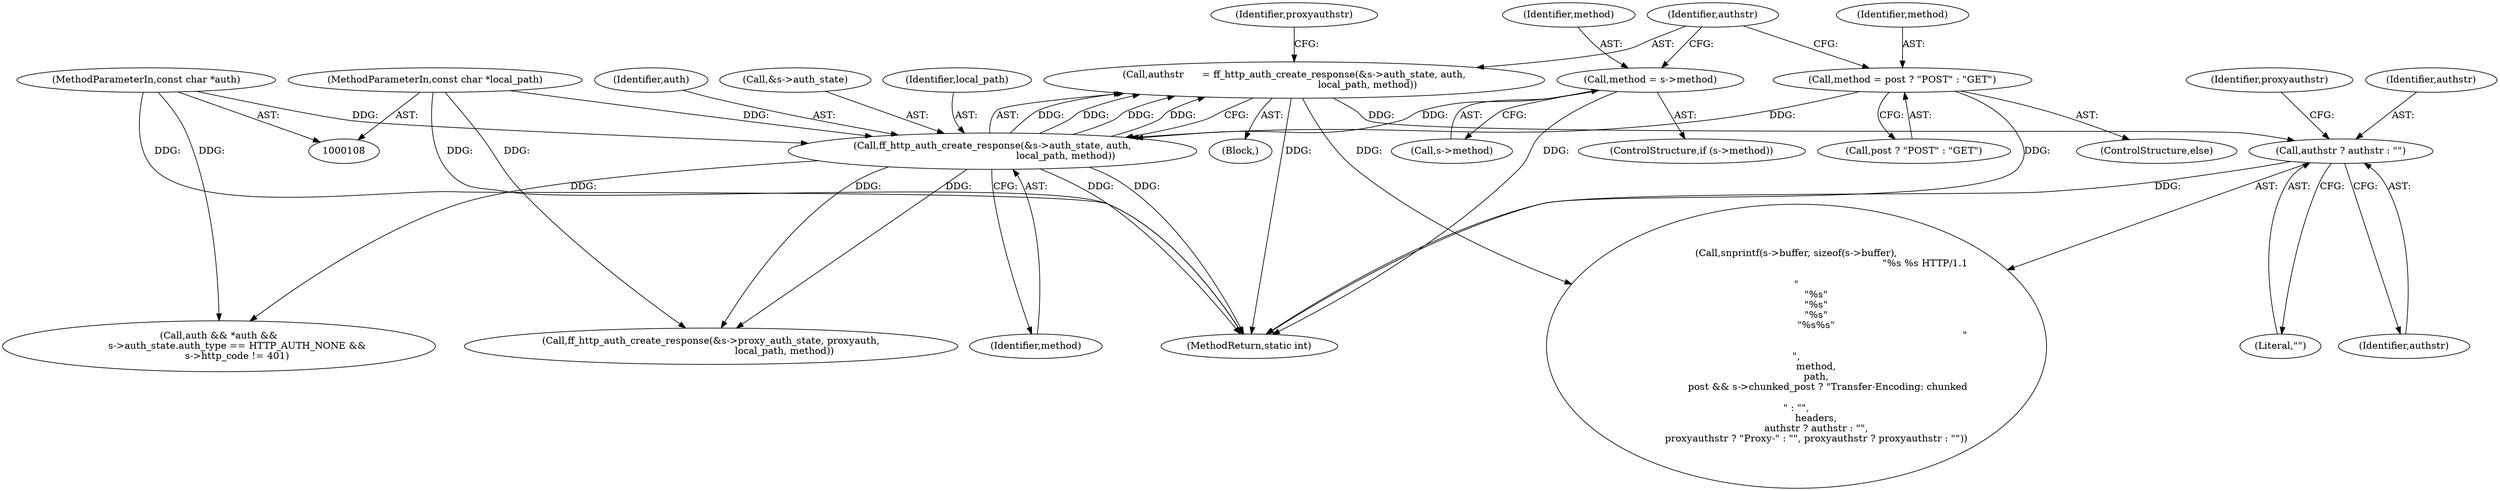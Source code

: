 digraph "0_FFmpeg_2a05c8f813de6f2278827734bf8102291e7484aa_0@pointer" {
"1000581" [label="(Call,authstr ? authstr : \"\")"];
"1000188" [label="(Call,authstr      = ff_http_auth_create_response(&s->auth_state, auth,\n                                                local_path, method))"];
"1000190" [label="(Call,ff_http_auth_create_response(&s->auth_state, auth,\n                                                local_path, method))"];
"1000113" [label="(MethodParameterIn,const char *auth)"];
"1000111" [label="(MethodParameterIn,const char *local_path)"];
"1000176" [label="(Call,method = s->method)"];
"1000182" [label="(Call,method = post ? \"POST\" : \"GET\")"];
"1000116" [label="(Block,)"];
"1000190" [label="(Call,ff_http_auth_create_response(&s->auth_state, auth,\n                                                local_path, method))"];
"1000177" [label="(Identifier,method)"];
"1000584" [label="(Literal,\"\")"];
"1000200" [label="(Call,ff_http_auth_create_response(&s->proxy_auth_state, proxyauth,\n                                                local_path, method))"];
"1000745" [label="(MethodReturn,static int)"];
"1000184" [label="(Call,post ? \"POST\" : \"GET\")"];
"1000581" [label="(Call,authstr ? authstr : \"\")"];
"1000195" [label="(Identifier,auth)"];
"1000583" [label="(Identifier,authstr)"];
"1000182" [label="(Call,method = post ? \"POST\" : \"GET\")"];
"1000191" [label="(Call,&s->auth_state)"];
"1000197" [label="(Identifier,method)"];
"1000178" [label="(Call,s->method)"];
"1000183" [label="(Identifier,method)"];
"1000189" [label="(Identifier,authstr)"];
"1000176" [label="(Call,method = s->method)"];
"1000111" [label="(MethodParameterIn,const char *local_path)"];
"1000196" [label="(Identifier,local_path)"];
"1000113" [label="(MethodParameterIn,const char *auth)"];
"1000561" [label="(Call,snprintf(s->buffer, sizeof(s->buffer),\n             \"%s %s HTTP/1.1\r\n\"\n             \"%s\"\n             \"%s\"\n             \"%s\"\n             \"%s%s\"\n             \"\r\n\",\n             method,\n             path,\n             post && s->chunked_post ? \"Transfer-Encoding: chunked\r\n\" : \"\",\n             headers,\n             authstr ? authstr : \"\",\n             proxyauthstr ? \"Proxy-\" : \"\", proxyauthstr ? proxyauthstr : \"\"))"];
"1000188" [label="(Call,authstr      = ff_http_auth_create_response(&s->auth_state, auth,\n                                                local_path, method))"];
"1000172" [label="(ControlStructure,if (s->method))"];
"1000586" [label="(Identifier,proxyauthstr)"];
"1000181" [label="(ControlStructure,else)"];
"1000222" [label="(Call,auth && *auth &&\n            s->auth_state.auth_type == HTTP_AUTH_NONE &&\n            s->http_code != 401)"];
"1000582" [label="(Identifier,authstr)"];
"1000199" [label="(Identifier,proxyauthstr)"];
"1000581" -> "1000561"  [label="AST: "];
"1000581" -> "1000583"  [label="CFG: "];
"1000581" -> "1000584"  [label="CFG: "];
"1000582" -> "1000581"  [label="AST: "];
"1000583" -> "1000581"  [label="AST: "];
"1000584" -> "1000581"  [label="AST: "];
"1000586" -> "1000581"  [label="CFG: "];
"1000581" -> "1000745"  [label="DDG: "];
"1000188" -> "1000581"  [label="DDG: "];
"1000188" -> "1000116"  [label="AST: "];
"1000188" -> "1000190"  [label="CFG: "];
"1000189" -> "1000188"  [label="AST: "];
"1000190" -> "1000188"  [label="AST: "];
"1000199" -> "1000188"  [label="CFG: "];
"1000188" -> "1000745"  [label="DDG: "];
"1000190" -> "1000188"  [label="DDG: "];
"1000190" -> "1000188"  [label="DDG: "];
"1000190" -> "1000188"  [label="DDG: "];
"1000190" -> "1000188"  [label="DDG: "];
"1000188" -> "1000561"  [label="DDG: "];
"1000190" -> "1000197"  [label="CFG: "];
"1000191" -> "1000190"  [label="AST: "];
"1000195" -> "1000190"  [label="AST: "];
"1000196" -> "1000190"  [label="AST: "];
"1000197" -> "1000190"  [label="AST: "];
"1000190" -> "1000745"  [label="DDG: "];
"1000190" -> "1000745"  [label="DDG: "];
"1000113" -> "1000190"  [label="DDG: "];
"1000111" -> "1000190"  [label="DDG: "];
"1000176" -> "1000190"  [label="DDG: "];
"1000182" -> "1000190"  [label="DDG: "];
"1000190" -> "1000200"  [label="DDG: "];
"1000190" -> "1000200"  [label="DDG: "];
"1000190" -> "1000222"  [label="DDG: "];
"1000113" -> "1000108"  [label="AST: "];
"1000113" -> "1000745"  [label="DDG: "];
"1000113" -> "1000222"  [label="DDG: "];
"1000111" -> "1000108"  [label="AST: "];
"1000111" -> "1000745"  [label="DDG: "];
"1000111" -> "1000200"  [label="DDG: "];
"1000176" -> "1000172"  [label="AST: "];
"1000176" -> "1000178"  [label="CFG: "];
"1000177" -> "1000176"  [label="AST: "];
"1000178" -> "1000176"  [label="AST: "];
"1000189" -> "1000176"  [label="CFG: "];
"1000176" -> "1000745"  [label="DDG: "];
"1000182" -> "1000181"  [label="AST: "];
"1000182" -> "1000184"  [label="CFG: "];
"1000183" -> "1000182"  [label="AST: "];
"1000184" -> "1000182"  [label="AST: "];
"1000189" -> "1000182"  [label="CFG: "];
"1000182" -> "1000745"  [label="DDG: "];
}
